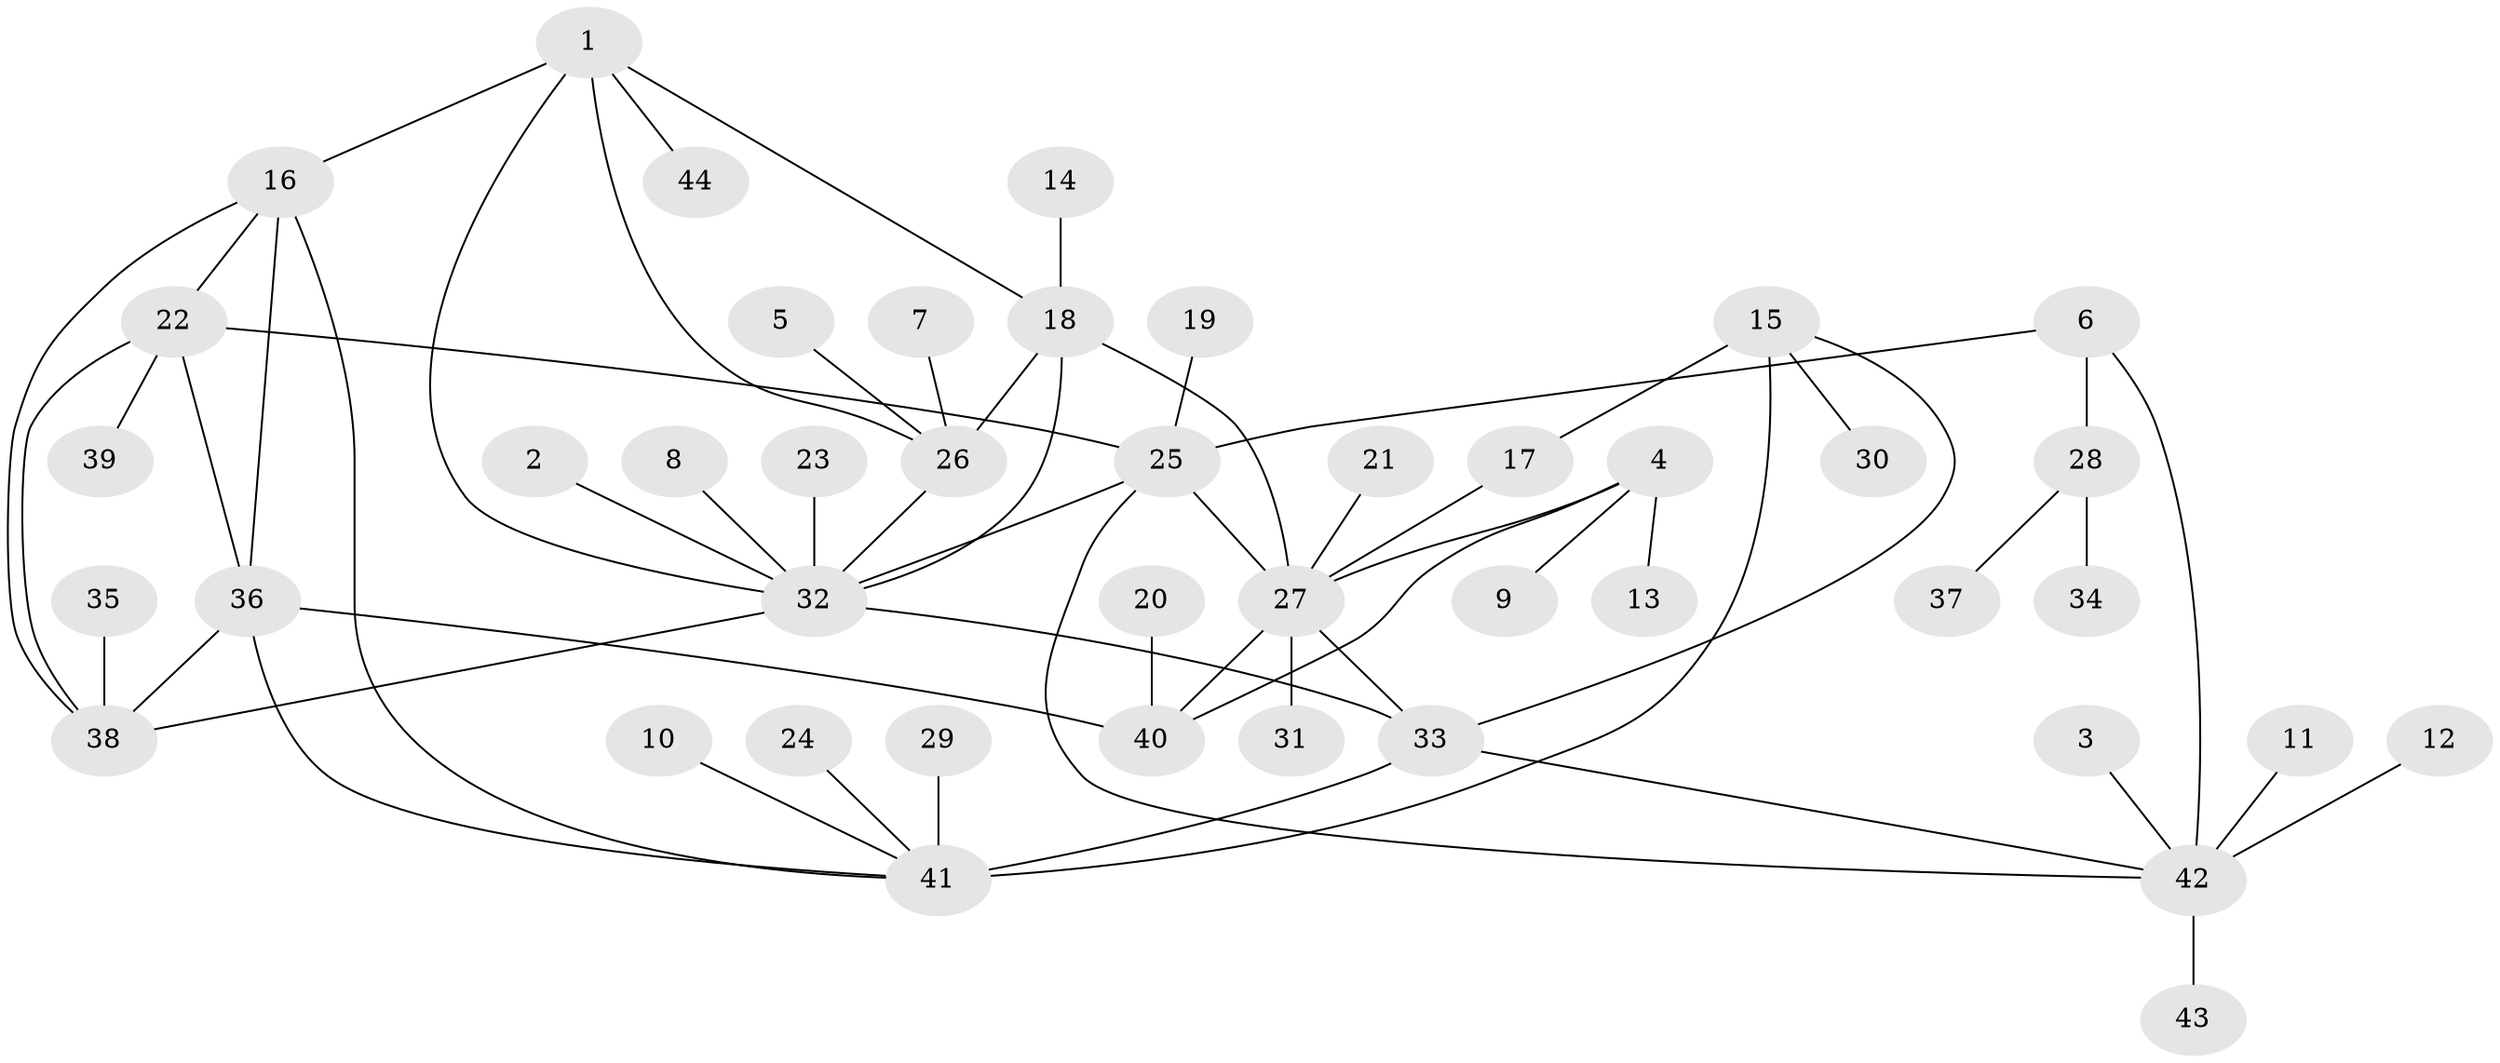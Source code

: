 // original degree distribution, {10: 0.022727272727272728, 4: 0.011363636363636364, 5: 0.022727272727272728, 11: 0.022727272727272728, 3: 0.022727272727272728, 6: 0.06818181818181818, 8: 0.022727272727272728, 7: 0.045454545454545456, 1: 0.5681818181818182, 2: 0.19318181818181818}
// Generated by graph-tools (version 1.1) at 2025/02/03/09/25 03:02:52]
// undirected, 44 vertices, 61 edges
graph export_dot {
graph [start="1"]
  node [color=gray90,style=filled];
  1;
  2;
  3;
  4;
  5;
  6;
  7;
  8;
  9;
  10;
  11;
  12;
  13;
  14;
  15;
  16;
  17;
  18;
  19;
  20;
  21;
  22;
  23;
  24;
  25;
  26;
  27;
  28;
  29;
  30;
  31;
  32;
  33;
  34;
  35;
  36;
  37;
  38;
  39;
  40;
  41;
  42;
  43;
  44;
  1 -- 16 [weight=1.0];
  1 -- 18 [weight=1.0];
  1 -- 26 [weight=1.0];
  1 -- 32 [weight=1.0];
  1 -- 44 [weight=1.0];
  2 -- 32 [weight=1.0];
  3 -- 42 [weight=1.0];
  4 -- 9 [weight=1.0];
  4 -- 13 [weight=1.0];
  4 -- 27 [weight=2.0];
  4 -- 40 [weight=2.0];
  5 -- 26 [weight=1.0];
  6 -- 25 [weight=2.0];
  6 -- 28 [weight=1.0];
  6 -- 42 [weight=2.0];
  7 -- 26 [weight=1.0];
  8 -- 32 [weight=1.0];
  10 -- 41 [weight=1.0];
  11 -- 42 [weight=1.0];
  12 -- 42 [weight=1.0];
  14 -- 18 [weight=1.0];
  15 -- 17 [weight=1.0];
  15 -- 30 [weight=1.0];
  15 -- 33 [weight=1.0];
  15 -- 41 [weight=2.0];
  16 -- 22 [weight=1.0];
  16 -- 36 [weight=1.0];
  16 -- 38 [weight=1.0];
  16 -- 41 [weight=1.0];
  17 -- 27 [weight=1.0];
  18 -- 26 [weight=1.0];
  18 -- 27 [weight=1.0];
  18 -- 32 [weight=1.0];
  19 -- 25 [weight=1.0];
  20 -- 40 [weight=1.0];
  21 -- 27 [weight=1.0];
  22 -- 25 [weight=2.0];
  22 -- 36 [weight=1.0];
  22 -- 38 [weight=1.0];
  22 -- 39 [weight=1.0];
  23 -- 32 [weight=1.0];
  24 -- 41 [weight=1.0];
  25 -- 27 [weight=1.0];
  25 -- 32 [weight=1.0];
  25 -- 42 [weight=1.0];
  26 -- 32 [weight=1.0];
  27 -- 31 [weight=1.0];
  27 -- 33 [weight=1.0];
  27 -- 40 [weight=1.0];
  28 -- 34 [weight=1.0];
  28 -- 37 [weight=1.0];
  29 -- 41 [weight=1.0];
  32 -- 33 [weight=1.0];
  32 -- 38 [weight=1.0];
  33 -- 41 [weight=2.0];
  33 -- 42 [weight=1.0];
  35 -- 38 [weight=1.0];
  36 -- 38 [weight=1.0];
  36 -- 40 [weight=2.0];
  36 -- 41 [weight=1.0];
  42 -- 43 [weight=1.0];
}
